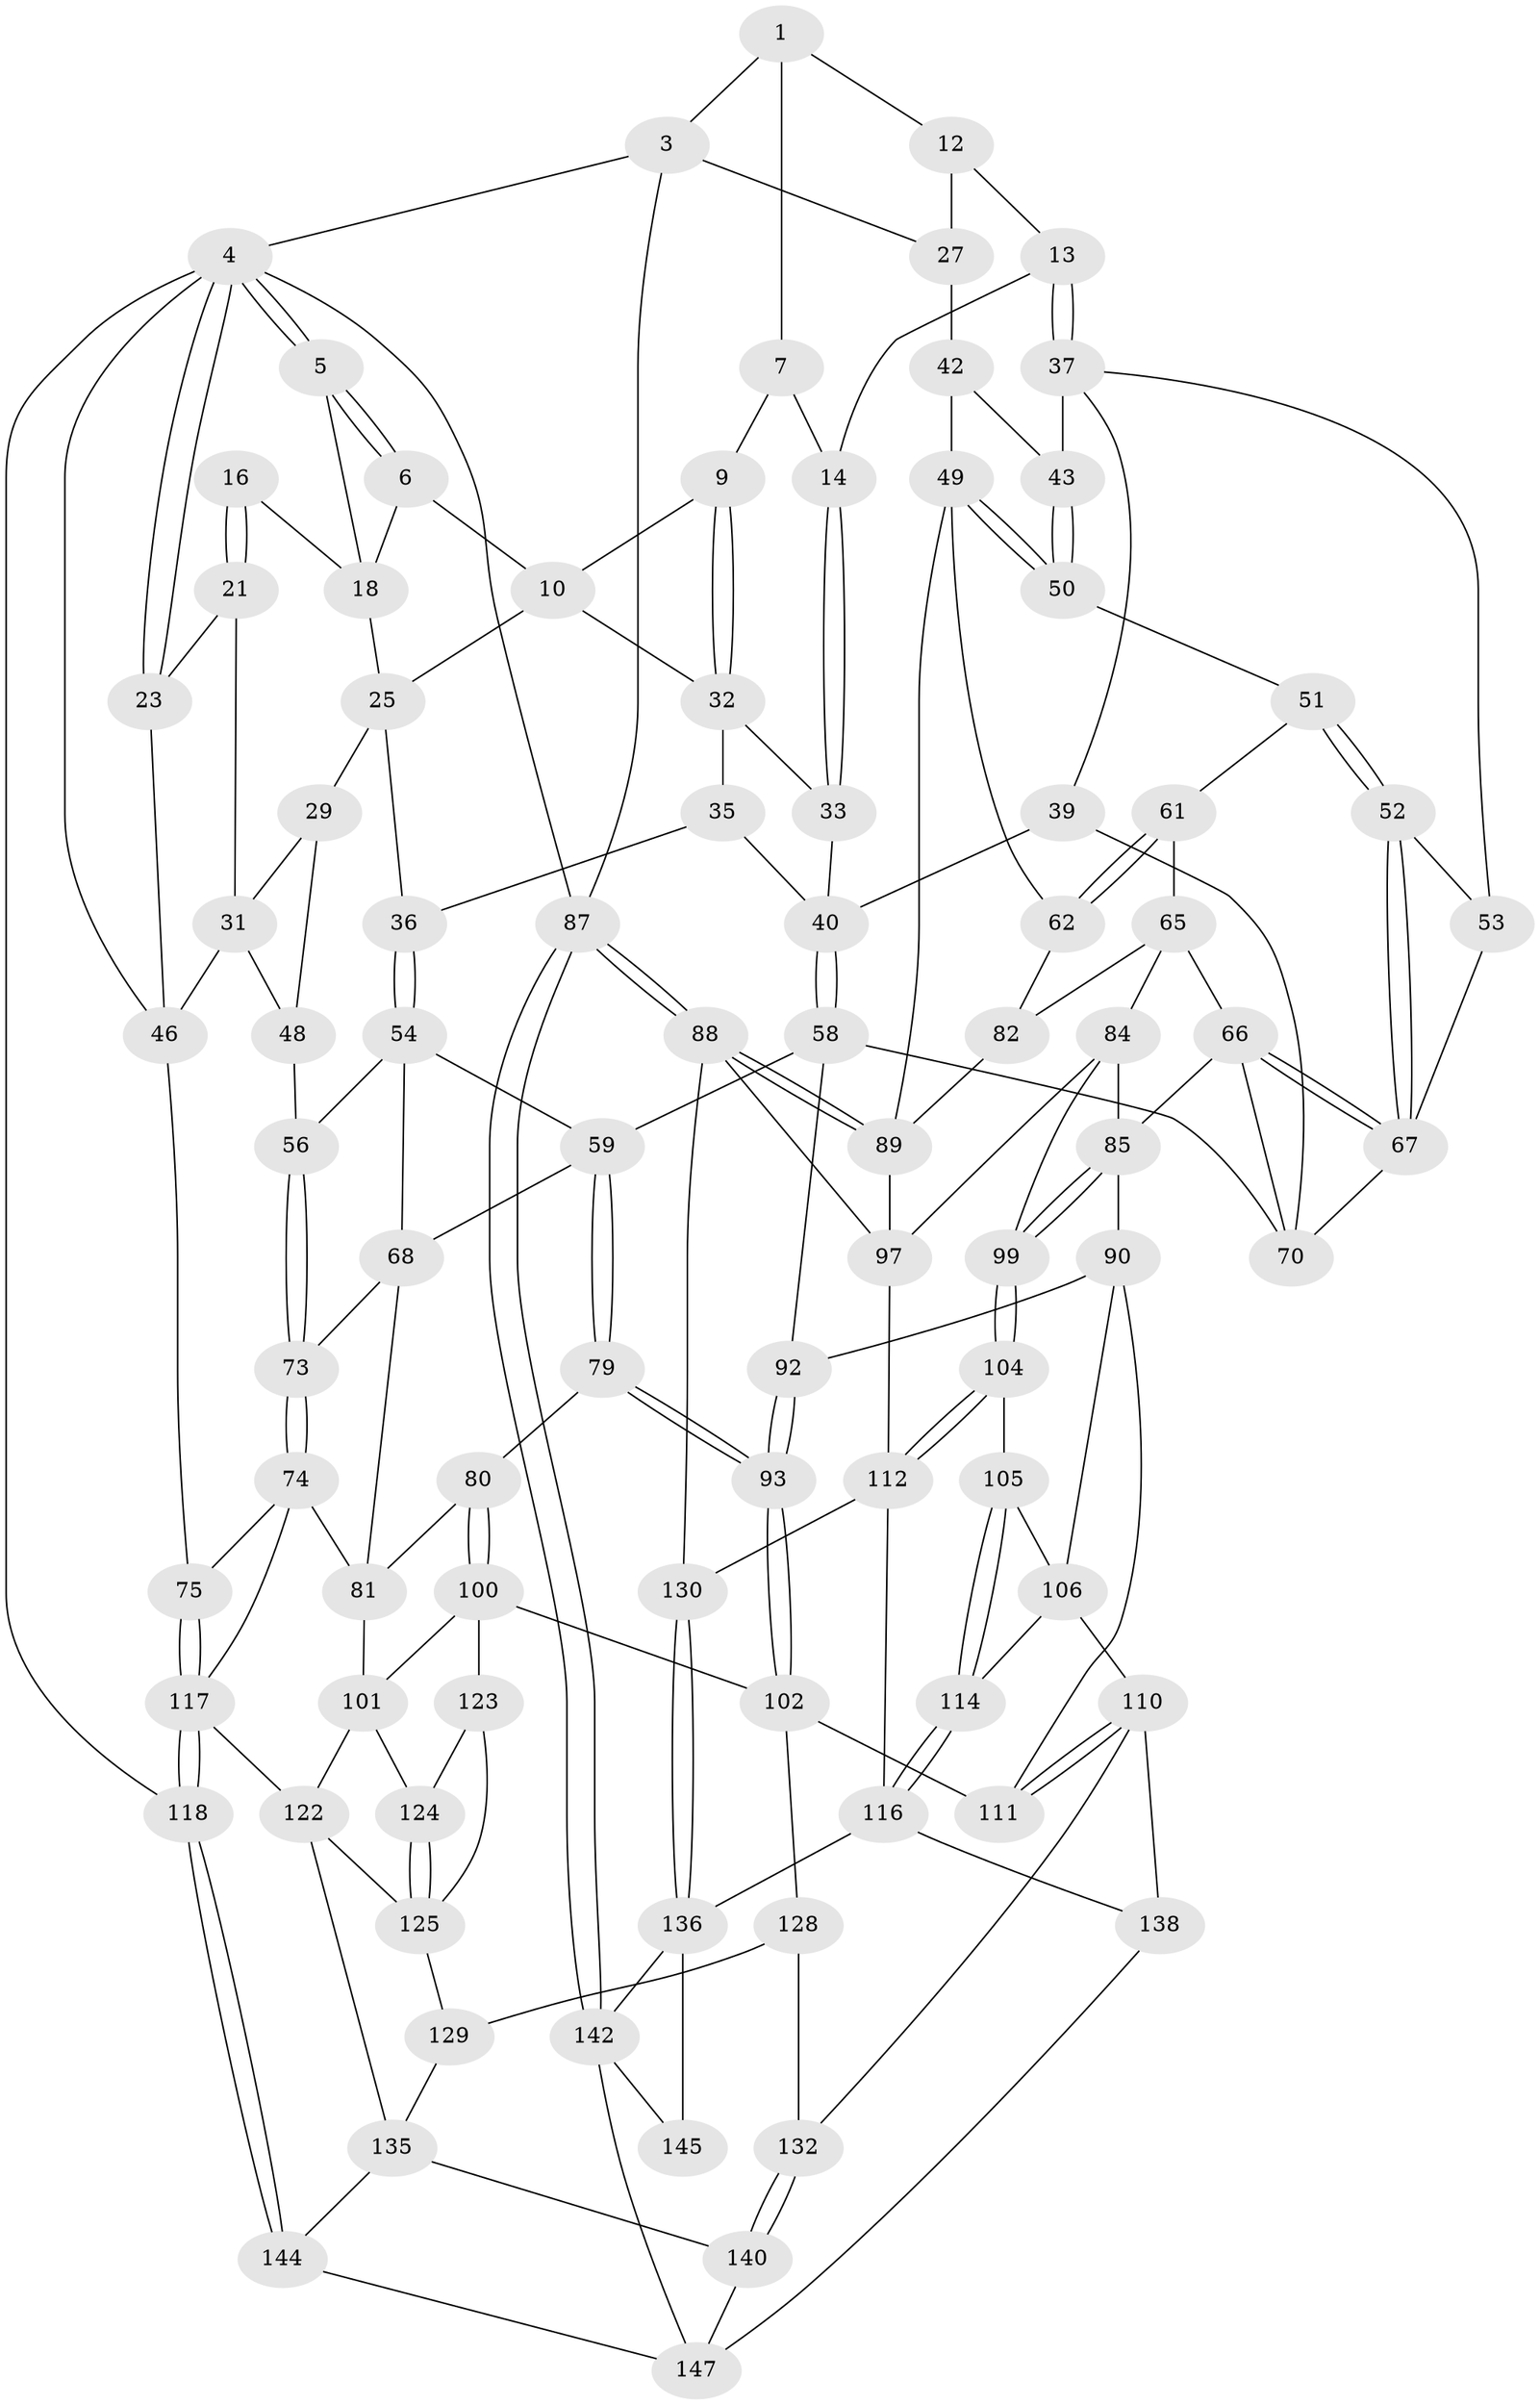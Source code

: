 // Generated by graph-tools (version 1.1) at 2025/24/03/03/25 07:24:40]
// undirected, 92 vertices, 196 edges
graph export_dot {
graph [start="1"]
  node [color=gray90,style=filled];
  1 [pos="+0.5622414539603624+0",super="+2"];
  3 [pos="+1+0"];
  4 [pos="+0+0",super="+119"];
  5 [pos="+0+0",super="+20"];
  6 [pos="+0.35632487266781393+0",super="+11"];
  7 [pos="+0.4979430771887842+0.03821270144329676",super="+8"];
  9 [pos="+0.4149205354400282+0.1478856702128477"];
  10 [pos="+0.31673291727960434+0.08413316620774915",super="+24"];
  12 [pos="+0.776517108202908+0.005200765067640415"];
  13 [pos="+0.6460271352884257+0.20477863871644875"];
  14 [pos="+0.6379660788413677+0.20646775261135755",super="+15"];
  16 [pos="+0.060967930385998514+0.013373142371572014",super="+17"];
  18 [pos="+0.2216754764615715+0.1476781184152054",super="+19"];
  21 [pos="+0.07494225819906425+0.16629459756605616",super="+22"];
  23 [pos="+0+0.29826433111107487"];
  25 [pos="+0.2737893761317507+0.3248474544986295",super="+26"];
  27 [pos="+1+0",super="+28"];
  29 [pos="+0.20785699342725195+0.32778302463642095",super="+30"];
  31 [pos="+0.07202307906900761+0.303048558524968",super="+45"];
  32 [pos="+0.4093374926867938+0.19269922453056426",super="+34"];
  33 [pos="+0.5540226172950884+0.28298477828067875"];
  35 [pos="+0.41895605726953666+0.36470869610101664"];
  36 [pos="+0.330638731544632+0.36808625853553806"];
  37 [pos="+0.754712425533561+0.3492539805921924",super="+38"];
  39 [pos="+0.6493725180654893+0.43615512579060217"];
  40 [pos="+0.5510403743104566+0.4337976327262453",super="+41"];
  42 [pos="+0.8595160960490397+0.26533856163285213",super="+44"];
  43 [pos="+0.8153127250081379+0.34503518860167787"];
  46 [pos="+0+0.609109471829556",super="+47"];
  48 [pos="+0.0764177384571737+0.5121505757014877",super="+57"];
  49 [pos="+1+0.4256143366037788",super="+63"];
  50 [pos="+0.847735058530305+0.37574233483409586"];
  51 [pos="+0.8565259237694753+0.4583557975260124"];
  52 [pos="+0.7854023351090734+0.5176785344407829"];
  53 [pos="+0.7392617879771801+0.4751650577324348"];
  54 [pos="+0.34386957701378495+0.4170598805152618",super="+55"];
  56 [pos="+0.21289262378438145+0.49820656519435563"];
  58 [pos="+0.54425521822464+0.4468967716026945",super="+72"];
  59 [pos="+0.43034571527447746+0.5412494083742473",super="+60"];
  61 [pos="+0.8579831484719918+0.46048636711952234",super="+64"];
  62 [pos="+1+0.5166007478363291",super="+77"];
  65 [pos="+0.8547407506917456+0.5738824220224307",super="+83"];
  66 [pos="+0.8151272222990141+0.5702543436847696",super="+78"];
  67 [pos="+0.7862493918803589+0.5268129243870006",super="+69"];
  68 [pos="+0.3457839150405374+0.5414592308976669",super="+76"];
  70 [pos="+0.703214603311531+0.5799408147052981",super="+71"];
  73 [pos="+0.20975332570835734+0.5651805544663197"];
  74 [pos="+0.1502768240567857+0.6519735526614094",super="+95"];
  75 [pos="+0.04998760058200893+0.6390248882720542"];
  79 [pos="+0.43739225219617717+0.573915011772097"];
  80 [pos="+0.36353895972026706+0.6661731388252383"];
  81 [pos="+0.31412337171724+0.6338481809294174",super="+94"];
  82 [pos="+0.9247704746336025+0.6196080621090719"];
  84 [pos="+0.8585471677534482+0.6235039047961884",super="+98"];
  85 [pos="+0.817231540649781+0.6483633012859876",super="+86"];
  87 [pos="+1+1"];
  88 [pos="+1+0.8410853755098302",super="+107"];
  89 [pos="+1+0.4973460831093977",super="+96"];
  90 [pos="+0.757967940636422+0.6836166906920929",super="+91"];
  92 [pos="+0.6029810039402432+0.6310617337969481"];
  93 [pos="+0.5301696017130368+0.6717266422070836"];
  97 [pos="+0.9345385407604353+0.6757920051794485",super="+108"];
  99 [pos="+0.8893825636591098+0.7009584210230779"];
  100 [pos="+0.36497961377773114+0.7034169979097633",super="+103"];
  101 [pos="+0.2242300439678112+0.7068351154618726",super="+121"];
  102 [pos="+0.5104609331929381+0.7432071257822168",super="+113"];
  104 [pos="+0.8848763382360874+0.7090904531753998"];
  105 [pos="+0.8050289069214974+0.7193328926079401"];
  106 [pos="+0.7668124550046355+0.6953919299758566",super="+109"];
  110 [pos="+0.6582983774807992+0.8461436234418099",super="+131"];
  111 [pos="+0.6478856266653981+0.8333416030163957"];
  112 [pos="+0.8935174288474668+0.7417816975602065",super="+115"];
  114 [pos="+0.8125534716817682+0.8480872246990955"];
  116 [pos="+0.8334735685401357+0.8605187367206213",super="+137"];
  117 [pos="+0.0638310100873532+1",super="+120"];
  118 [pos="+0+1"];
  122 [pos="+0.2085027443234539+0.8932827473970036",super="+126"];
  123 [pos="+0.3473965414427825+0.7769138394752133"];
  124 [pos="+0.2790075225706529+0.7795538633156998"];
  125 [pos="+0.24496723480383037+0.8674567864796843",super="+127"];
  128 [pos="+0.5114933077589534+0.7936826108819495",super="+133"];
  129 [pos="+0.3922508475157687+0.8574514768044037",super="+134"];
  130 [pos="+1+0.8149395817638363"];
  132 [pos="+0.5059471306907876+0.9135923285984335"];
  135 [pos="+0.3786957318927433+0.9287017904750795",super="+141"];
  136 [pos="+0.8584118018568606+0.9208392881969382",super="+143"];
  138 [pos="+0.72254713892188+0.9559202394953543",super="+139"];
  140 [pos="+0.5055717975857943+0.9667061172203534"];
  142 [pos="+1+1",super="+146"];
  144 [pos="+0.36709948416887894+1"];
  145 [pos="+0.7438478719315396+0.97512701682623"];
  147 [pos="+0.6436892977176799+1",super="+148"];
  1 -- 7;
  1 -- 3;
  1 -- 12;
  3 -- 4;
  3 -- 27;
  3 -- 87;
  4 -- 5;
  4 -- 5;
  4 -- 23;
  4 -- 23;
  4 -- 46;
  4 -- 118;
  4 -- 87;
  5 -- 6;
  5 -- 6;
  5 -- 18;
  6 -- 10;
  6 -- 18;
  7 -- 9;
  7 -- 14 [weight=2];
  9 -- 10;
  9 -- 32;
  9 -- 32;
  10 -- 32;
  10 -- 25;
  12 -- 13;
  12 -- 27;
  13 -- 14;
  13 -- 37;
  13 -- 37;
  14 -- 33;
  14 -- 33;
  16 -- 21 [weight=2];
  16 -- 21;
  16 -- 18;
  18 -- 25;
  21 -- 23;
  21 -- 31;
  23 -- 46;
  25 -- 36;
  25 -- 29;
  27 -- 42 [weight=2];
  29 -- 48 [weight=2];
  29 -- 31;
  31 -- 48;
  31 -- 46;
  32 -- 33;
  32 -- 35;
  33 -- 40;
  35 -- 36;
  35 -- 40;
  36 -- 54;
  36 -- 54;
  37 -- 43;
  37 -- 53;
  37 -- 39;
  39 -- 40;
  39 -- 70;
  40 -- 58;
  40 -- 58;
  42 -- 43;
  42 -- 49;
  43 -- 50;
  43 -- 50;
  46 -- 75;
  48 -- 56;
  49 -- 50;
  49 -- 50;
  49 -- 89;
  49 -- 62;
  50 -- 51;
  51 -- 52;
  51 -- 52;
  51 -- 61;
  52 -- 53;
  52 -- 67;
  52 -- 67;
  53 -- 67;
  54 -- 56;
  54 -- 68;
  54 -- 59;
  56 -- 73;
  56 -- 73;
  58 -- 59;
  58 -- 92;
  58 -- 70;
  59 -- 79;
  59 -- 79;
  59 -- 68;
  61 -- 62 [weight=2];
  61 -- 62;
  61 -- 65;
  62 -- 82;
  65 -- 66;
  65 -- 82;
  65 -- 84;
  66 -- 67;
  66 -- 67;
  66 -- 85;
  66 -- 70;
  67 -- 70;
  68 -- 81;
  68 -- 73;
  73 -- 74;
  73 -- 74;
  74 -- 75;
  74 -- 81;
  74 -- 117;
  75 -- 117;
  75 -- 117;
  79 -- 80;
  79 -- 93;
  79 -- 93;
  80 -- 81;
  80 -- 100;
  80 -- 100;
  81 -- 101;
  82 -- 89;
  84 -- 85;
  84 -- 97;
  84 -- 99;
  85 -- 99;
  85 -- 99;
  85 -- 90;
  87 -- 88;
  87 -- 88;
  87 -- 142;
  87 -- 142;
  88 -- 89;
  88 -- 89;
  88 -- 130;
  88 -- 97;
  89 -- 97;
  90 -- 106;
  90 -- 92;
  90 -- 111;
  92 -- 93;
  92 -- 93;
  93 -- 102;
  93 -- 102;
  97 -- 112;
  99 -- 104;
  99 -- 104;
  100 -- 101;
  100 -- 123;
  100 -- 102;
  101 -- 122;
  101 -- 124;
  102 -- 128;
  102 -- 111;
  104 -- 105;
  104 -- 112;
  104 -- 112;
  105 -- 106;
  105 -- 114;
  105 -- 114;
  106 -- 110;
  106 -- 114;
  110 -- 111;
  110 -- 111;
  110 -- 132;
  110 -- 138;
  112 -- 130;
  112 -- 116;
  114 -- 116;
  114 -- 116;
  116 -- 136;
  116 -- 138;
  117 -- 118;
  117 -- 118;
  117 -- 122;
  118 -- 144;
  118 -- 144;
  122 -- 125;
  122 -- 135;
  123 -- 124;
  123 -- 125;
  124 -- 125;
  124 -- 125;
  125 -- 129;
  128 -- 129 [weight=2];
  128 -- 132;
  129 -- 135;
  130 -- 136;
  130 -- 136;
  132 -- 140;
  132 -- 140;
  135 -- 144;
  135 -- 140;
  136 -- 145;
  136 -- 142;
  138 -- 147;
  140 -- 147;
  142 -- 145;
  142 -- 147;
  144 -- 147;
}
